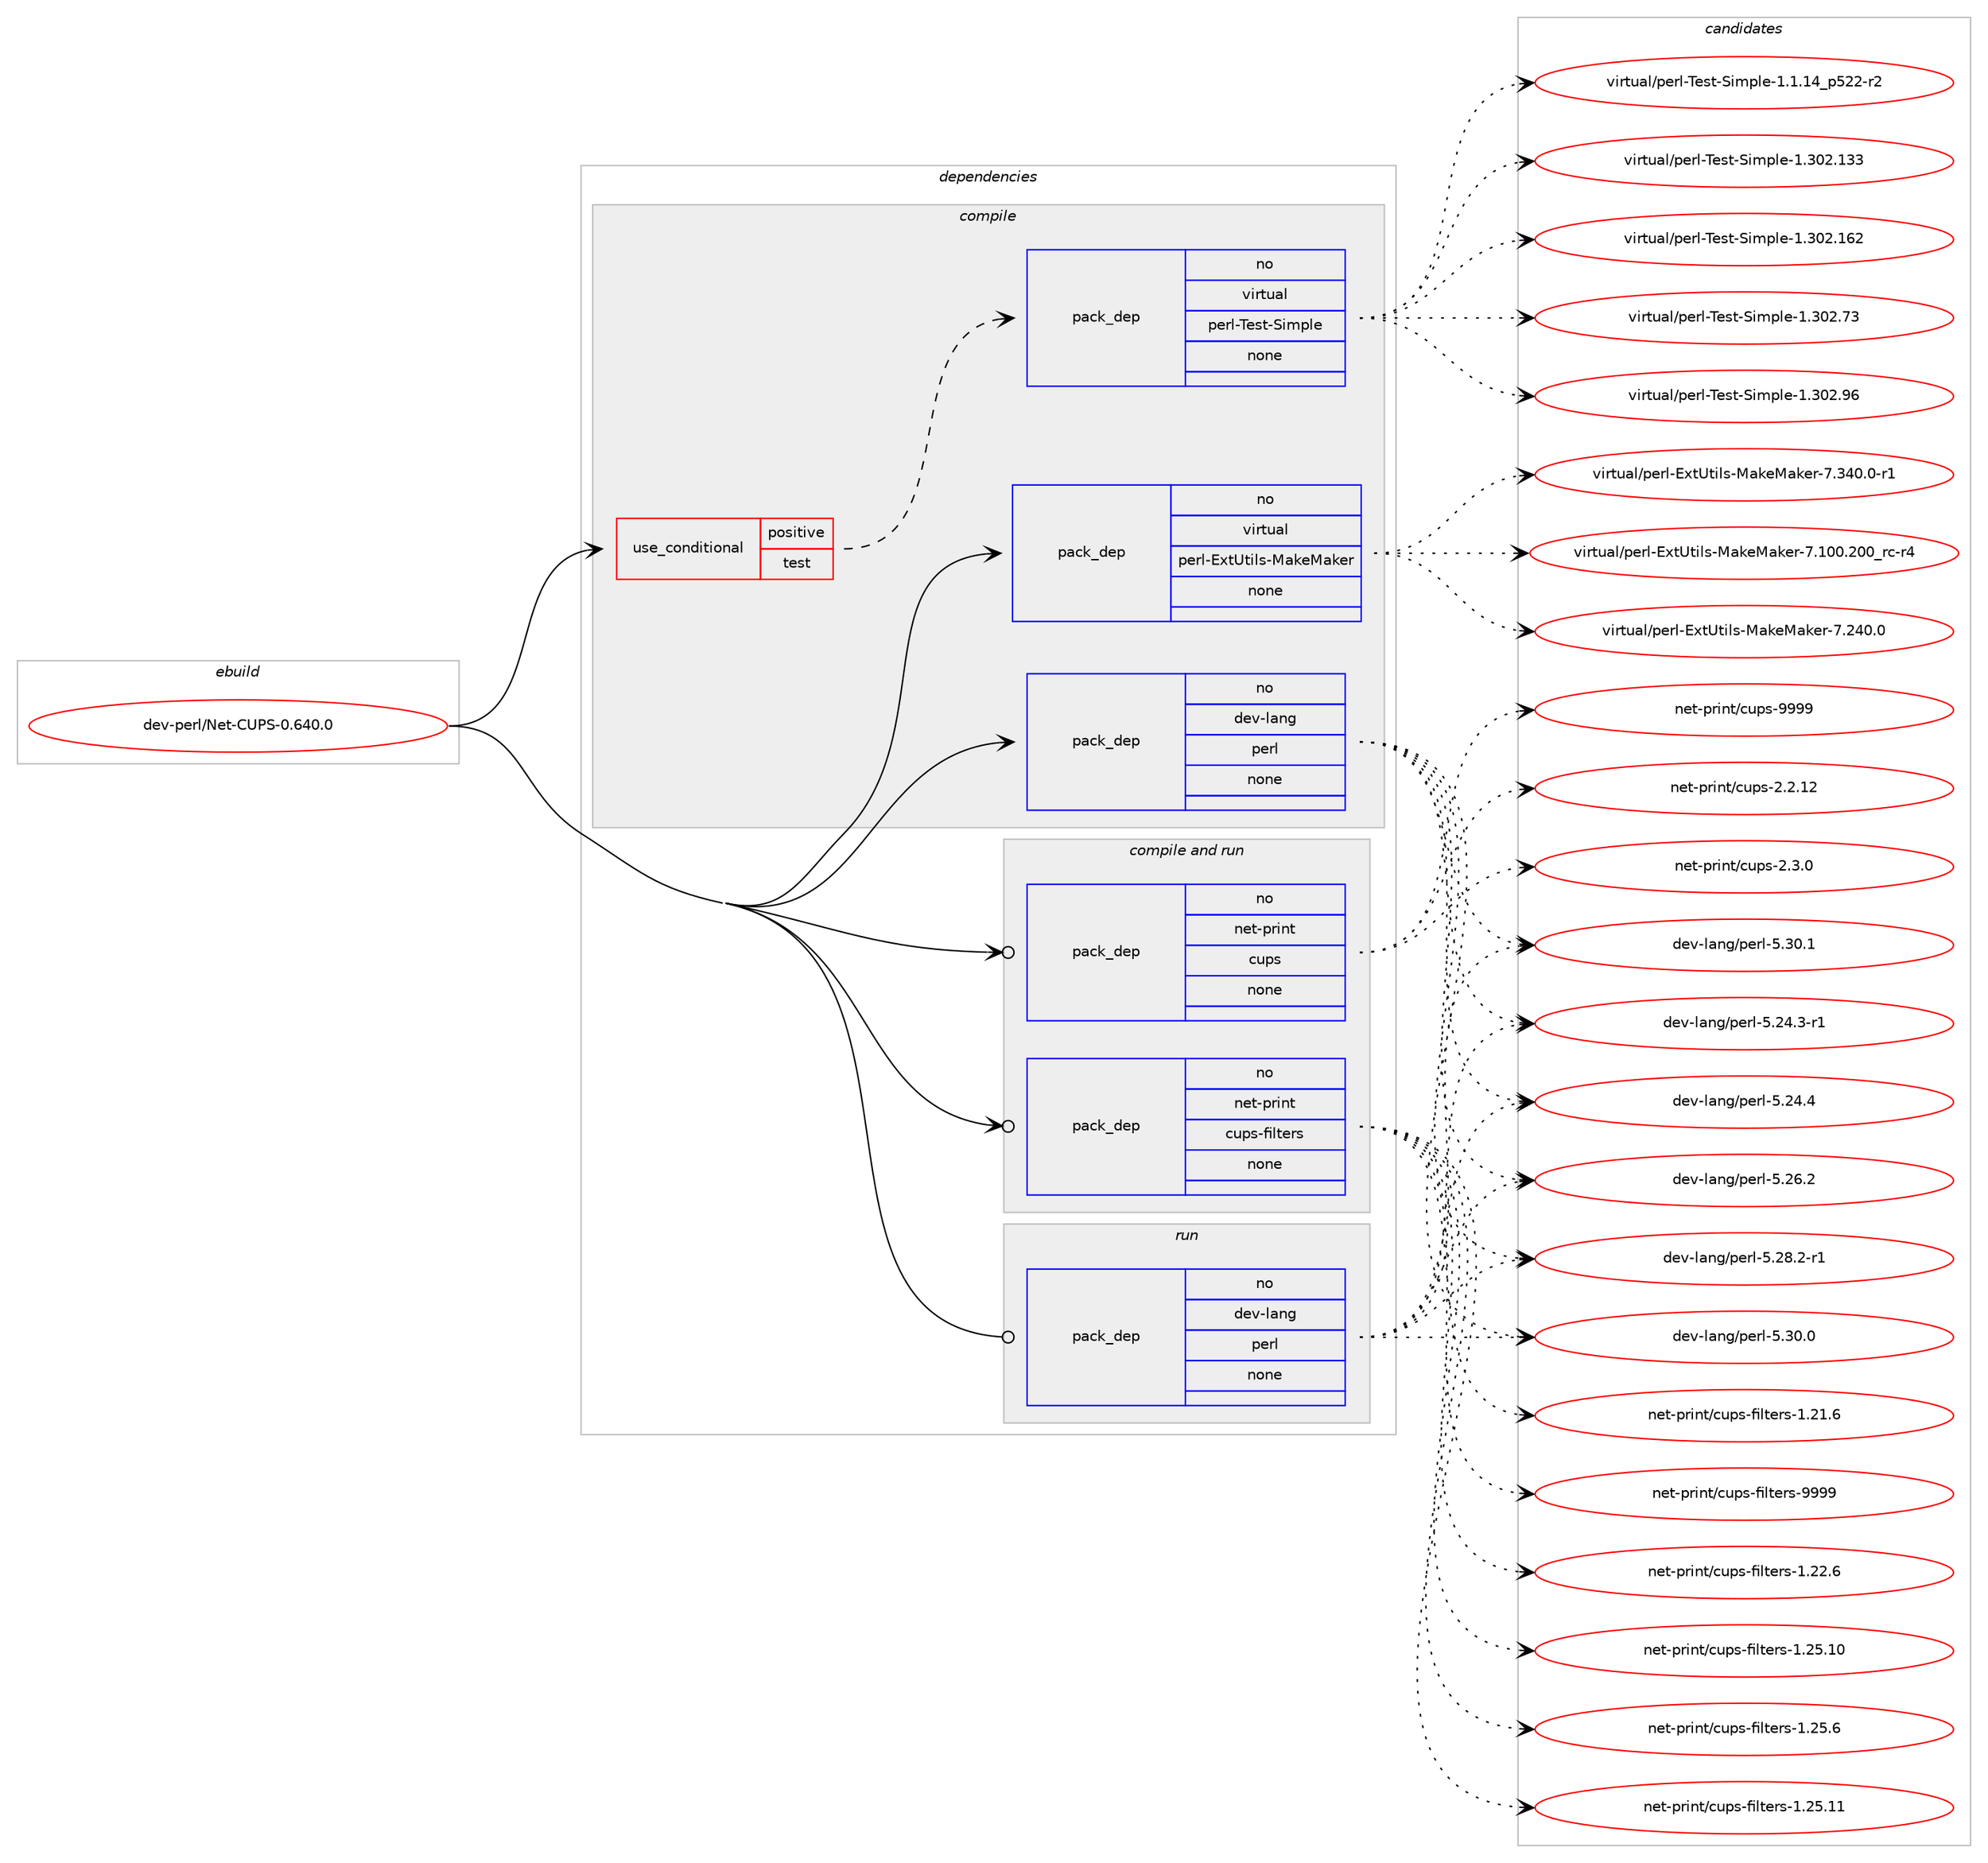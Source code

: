 digraph prolog {

# *************
# Graph options
# *************

newrank=true;
concentrate=true;
compound=true;
graph [rankdir=LR,fontname=Helvetica,fontsize=10,ranksep=1.5];#, ranksep=2.5, nodesep=0.2];
edge  [arrowhead=vee];
node  [fontname=Helvetica,fontsize=10];

# **********
# The ebuild
# **********

subgraph cluster_leftcol {
color=gray;
rank=same;
label=<<i>ebuild</i>>;
id [label="dev-perl/Net-CUPS-0.640.0", color=red, width=4, href="../dev-perl/Net-CUPS-0.640.0.svg"];
}

# ****************
# The dependencies
# ****************

subgraph cluster_midcol {
color=gray;
label=<<i>dependencies</i>>;
subgraph cluster_compile {
fillcolor="#eeeeee";
style=filled;
label=<<i>compile</i>>;
subgraph cond134048 {
dependency582717 [label=<<TABLE BORDER="0" CELLBORDER="1" CELLSPACING="0" CELLPADDING="4"><TR><TD ROWSPAN="3" CELLPADDING="10">use_conditional</TD></TR><TR><TD>positive</TD></TR><TR><TD>test</TD></TR></TABLE>>, shape=none, color=red];
subgraph pack437017 {
dependency582718 [label=<<TABLE BORDER="0" CELLBORDER="1" CELLSPACING="0" CELLPADDING="4" WIDTH="220"><TR><TD ROWSPAN="6" CELLPADDING="30">pack_dep</TD></TR><TR><TD WIDTH="110">no</TD></TR><TR><TD>virtual</TD></TR><TR><TD>perl-Test-Simple</TD></TR><TR><TD>none</TD></TR><TR><TD></TD></TR></TABLE>>, shape=none, color=blue];
}
dependency582717:e -> dependency582718:w [weight=20,style="dashed",arrowhead="vee"];
}
id:e -> dependency582717:w [weight=20,style="solid",arrowhead="vee"];
subgraph pack437018 {
dependency582719 [label=<<TABLE BORDER="0" CELLBORDER="1" CELLSPACING="0" CELLPADDING="4" WIDTH="220"><TR><TD ROWSPAN="6" CELLPADDING="30">pack_dep</TD></TR><TR><TD WIDTH="110">no</TD></TR><TR><TD>dev-lang</TD></TR><TR><TD>perl</TD></TR><TR><TD>none</TD></TR><TR><TD></TD></TR></TABLE>>, shape=none, color=blue];
}
id:e -> dependency582719:w [weight=20,style="solid",arrowhead="vee"];
subgraph pack437019 {
dependency582720 [label=<<TABLE BORDER="0" CELLBORDER="1" CELLSPACING="0" CELLPADDING="4" WIDTH="220"><TR><TD ROWSPAN="6" CELLPADDING="30">pack_dep</TD></TR><TR><TD WIDTH="110">no</TD></TR><TR><TD>virtual</TD></TR><TR><TD>perl-ExtUtils-MakeMaker</TD></TR><TR><TD>none</TD></TR><TR><TD></TD></TR></TABLE>>, shape=none, color=blue];
}
id:e -> dependency582720:w [weight=20,style="solid",arrowhead="vee"];
}
subgraph cluster_compileandrun {
fillcolor="#eeeeee";
style=filled;
label=<<i>compile and run</i>>;
subgraph pack437020 {
dependency582721 [label=<<TABLE BORDER="0" CELLBORDER="1" CELLSPACING="0" CELLPADDING="4" WIDTH="220"><TR><TD ROWSPAN="6" CELLPADDING="30">pack_dep</TD></TR><TR><TD WIDTH="110">no</TD></TR><TR><TD>net-print</TD></TR><TR><TD>cups</TD></TR><TR><TD>none</TD></TR><TR><TD></TD></TR></TABLE>>, shape=none, color=blue];
}
id:e -> dependency582721:w [weight=20,style="solid",arrowhead="odotvee"];
subgraph pack437021 {
dependency582722 [label=<<TABLE BORDER="0" CELLBORDER="1" CELLSPACING="0" CELLPADDING="4" WIDTH="220"><TR><TD ROWSPAN="6" CELLPADDING="30">pack_dep</TD></TR><TR><TD WIDTH="110">no</TD></TR><TR><TD>net-print</TD></TR><TR><TD>cups-filters</TD></TR><TR><TD>none</TD></TR><TR><TD></TD></TR></TABLE>>, shape=none, color=blue];
}
id:e -> dependency582722:w [weight=20,style="solid",arrowhead="odotvee"];
}
subgraph cluster_run {
fillcolor="#eeeeee";
style=filled;
label=<<i>run</i>>;
subgraph pack437022 {
dependency582723 [label=<<TABLE BORDER="0" CELLBORDER="1" CELLSPACING="0" CELLPADDING="4" WIDTH="220"><TR><TD ROWSPAN="6" CELLPADDING="30">pack_dep</TD></TR><TR><TD WIDTH="110">no</TD></TR><TR><TD>dev-lang</TD></TR><TR><TD>perl</TD></TR><TR><TD>none</TD></TR><TR><TD></TD></TR></TABLE>>, shape=none, color=blue];
}
id:e -> dependency582723:w [weight=20,style="solid",arrowhead="odot"];
}
}

# **************
# The candidates
# **************

subgraph cluster_choices {
rank=same;
color=gray;
label=<<i>candidates</i>>;

subgraph choice437017 {
color=black;
nodesep=1;
choice11810511411611797108471121011141084584101115116458310510911210810145494649464952951125350504511450 [label="virtual/perl-Test-Simple-1.1.14_p522-r2", color=red, width=4,href="../virtual/perl-Test-Simple-1.1.14_p522-r2.svg"];
choice11810511411611797108471121011141084584101115116458310510911210810145494651485046495151 [label="virtual/perl-Test-Simple-1.302.133", color=red, width=4,href="../virtual/perl-Test-Simple-1.302.133.svg"];
choice11810511411611797108471121011141084584101115116458310510911210810145494651485046495450 [label="virtual/perl-Test-Simple-1.302.162", color=red, width=4,href="../virtual/perl-Test-Simple-1.302.162.svg"];
choice118105114116117971084711210111410845841011151164583105109112108101454946514850465551 [label="virtual/perl-Test-Simple-1.302.73", color=red, width=4,href="../virtual/perl-Test-Simple-1.302.73.svg"];
choice118105114116117971084711210111410845841011151164583105109112108101454946514850465754 [label="virtual/perl-Test-Simple-1.302.96", color=red, width=4,href="../virtual/perl-Test-Simple-1.302.96.svg"];
dependency582718:e -> choice11810511411611797108471121011141084584101115116458310510911210810145494649464952951125350504511450:w [style=dotted,weight="100"];
dependency582718:e -> choice11810511411611797108471121011141084584101115116458310510911210810145494651485046495151:w [style=dotted,weight="100"];
dependency582718:e -> choice11810511411611797108471121011141084584101115116458310510911210810145494651485046495450:w [style=dotted,weight="100"];
dependency582718:e -> choice118105114116117971084711210111410845841011151164583105109112108101454946514850465551:w [style=dotted,weight="100"];
dependency582718:e -> choice118105114116117971084711210111410845841011151164583105109112108101454946514850465754:w [style=dotted,weight="100"];
}
subgraph choice437018 {
color=black;
nodesep=1;
choice100101118451089711010347112101114108455346505246514511449 [label="dev-lang/perl-5.24.3-r1", color=red, width=4,href="../dev-lang/perl-5.24.3-r1.svg"];
choice10010111845108971101034711210111410845534650524652 [label="dev-lang/perl-5.24.4", color=red, width=4,href="../dev-lang/perl-5.24.4.svg"];
choice10010111845108971101034711210111410845534650544650 [label="dev-lang/perl-5.26.2", color=red, width=4,href="../dev-lang/perl-5.26.2.svg"];
choice100101118451089711010347112101114108455346505646504511449 [label="dev-lang/perl-5.28.2-r1", color=red, width=4,href="../dev-lang/perl-5.28.2-r1.svg"];
choice10010111845108971101034711210111410845534651484648 [label="dev-lang/perl-5.30.0", color=red, width=4,href="../dev-lang/perl-5.30.0.svg"];
choice10010111845108971101034711210111410845534651484649 [label="dev-lang/perl-5.30.1", color=red, width=4,href="../dev-lang/perl-5.30.1.svg"];
dependency582719:e -> choice100101118451089711010347112101114108455346505246514511449:w [style=dotted,weight="100"];
dependency582719:e -> choice10010111845108971101034711210111410845534650524652:w [style=dotted,weight="100"];
dependency582719:e -> choice10010111845108971101034711210111410845534650544650:w [style=dotted,weight="100"];
dependency582719:e -> choice100101118451089711010347112101114108455346505646504511449:w [style=dotted,weight="100"];
dependency582719:e -> choice10010111845108971101034711210111410845534651484648:w [style=dotted,weight="100"];
dependency582719:e -> choice10010111845108971101034711210111410845534651484649:w [style=dotted,weight="100"];
}
subgraph choice437019 {
color=black;
nodesep=1;
choice118105114116117971084711210111410845691201168511610510811545779710710177971071011144555464948484650484895114994511452 [label="virtual/perl-ExtUtils-MakeMaker-7.100.200_rc-r4", color=red, width=4,href="../virtual/perl-ExtUtils-MakeMaker-7.100.200_rc-r4.svg"];
choice118105114116117971084711210111410845691201168511610510811545779710710177971071011144555465052484648 [label="virtual/perl-ExtUtils-MakeMaker-7.240.0", color=red, width=4,href="../virtual/perl-ExtUtils-MakeMaker-7.240.0.svg"];
choice1181051141161179710847112101114108456912011685116105108115457797107101779710710111445554651524846484511449 [label="virtual/perl-ExtUtils-MakeMaker-7.340.0-r1", color=red, width=4,href="../virtual/perl-ExtUtils-MakeMaker-7.340.0-r1.svg"];
dependency582720:e -> choice118105114116117971084711210111410845691201168511610510811545779710710177971071011144555464948484650484895114994511452:w [style=dotted,weight="100"];
dependency582720:e -> choice118105114116117971084711210111410845691201168511610510811545779710710177971071011144555465052484648:w [style=dotted,weight="100"];
dependency582720:e -> choice1181051141161179710847112101114108456912011685116105108115457797107101779710710111445554651524846484511449:w [style=dotted,weight="100"];
}
subgraph choice437020 {
color=black;
nodesep=1;
choice11010111645112114105110116479911711211545504650464950 [label="net-print/cups-2.2.12", color=red, width=4,href="../net-print/cups-2.2.12.svg"];
choice110101116451121141051101164799117112115455046514648 [label="net-print/cups-2.3.0", color=red, width=4,href="../net-print/cups-2.3.0.svg"];
choice1101011164511211410511011647991171121154557575757 [label="net-print/cups-9999", color=red, width=4,href="../net-print/cups-9999.svg"];
dependency582721:e -> choice11010111645112114105110116479911711211545504650464950:w [style=dotted,weight="100"];
dependency582721:e -> choice110101116451121141051101164799117112115455046514648:w [style=dotted,weight="100"];
dependency582721:e -> choice1101011164511211410511011647991171121154557575757:w [style=dotted,weight="100"];
}
subgraph choice437021 {
color=black;
nodesep=1;
choice1101011164511211410511011647991171121154510210510811610111411545494650494654 [label="net-print/cups-filters-1.21.6", color=red, width=4,href="../net-print/cups-filters-1.21.6.svg"];
choice1101011164511211410511011647991171121154510210510811610111411545494650504654 [label="net-print/cups-filters-1.22.6", color=red, width=4,href="../net-print/cups-filters-1.22.6.svg"];
choice110101116451121141051101164799117112115451021051081161011141154549465053464948 [label="net-print/cups-filters-1.25.10", color=red, width=4,href="../net-print/cups-filters-1.25.10.svg"];
choice110101116451121141051101164799117112115451021051081161011141154549465053464949 [label="net-print/cups-filters-1.25.11", color=red, width=4,href="../net-print/cups-filters-1.25.11.svg"];
choice1101011164511211410511011647991171121154510210510811610111411545494650534654 [label="net-print/cups-filters-1.25.6", color=red, width=4,href="../net-print/cups-filters-1.25.6.svg"];
choice110101116451121141051101164799117112115451021051081161011141154557575757 [label="net-print/cups-filters-9999", color=red, width=4,href="../net-print/cups-filters-9999.svg"];
dependency582722:e -> choice1101011164511211410511011647991171121154510210510811610111411545494650494654:w [style=dotted,weight="100"];
dependency582722:e -> choice1101011164511211410511011647991171121154510210510811610111411545494650504654:w [style=dotted,weight="100"];
dependency582722:e -> choice110101116451121141051101164799117112115451021051081161011141154549465053464948:w [style=dotted,weight="100"];
dependency582722:e -> choice110101116451121141051101164799117112115451021051081161011141154549465053464949:w [style=dotted,weight="100"];
dependency582722:e -> choice1101011164511211410511011647991171121154510210510811610111411545494650534654:w [style=dotted,weight="100"];
dependency582722:e -> choice110101116451121141051101164799117112115451021051081161011141154557575757:w [style=dotted,weight="100"];
}
subgraph choice437022 {
color=black;
nodesep=1;
choice100101118451089711010347112101114108455346505246514511449 [label="dev-lang/perl-5.24.3-r1", color=red, width=4,href="../dev-lang/perl-5.24.3-r1.svg"];
choice10010111845108971101034711210111410845534650524652 [label="dev-lang/perl-5.24.4", color=red, width=4,href="../dev-lang/perl-5.24.4.svg"];
choice10010111845108971101034711210111410845534650544650 [label="dev-lang/perl-5.26.2", color=red, width=4,href="../dev-lang/perl-5.26.2.svg"];
choice100101118451089711010347112101114108455346505646504511449 [label="dev-lang/perl-5.28.2-r1", color=red, width=4,href="../dev-lang/perl-5.28.2-r1.svg"];
choice10010111845108971101034711210111410845534651484648 [label="dev-lang/perl-5.30.0", color=red, width=4,href="../dev-lang/perl-5.30.0.svg"];
choice10010111845108971101034711210111410845534651484649 [label="dev-lang/perl-5.30.1", color=red, width=4,href="../dev-lang/perl-5.30.1.svg"];
dependency582723:e -> choice100101118451089711010347112101114108455346505246514511449:w [style=dotted,weight="100"];
dependency582723:e -> choice10010111845108971101034711210111410845534650524652:w [style=dotted,weight="100"];
dependency582723:e -> choice10010111845108971101034711210111410845534650544650:w [style=dotted,weight="100"];
dependency582723:e -> choice100101118451089711010347112101114108455346505646504511449:w [style=dotted,weight="100"];
dependency582723:e -> choice10010111845108971101034711210111410845534651484648:w [style=dotted,weight="100"];
dependency582723:e -> choice10010111845108971101034711210111410845534651484649:w [style=dotted,weight="100"];
}
}

}
